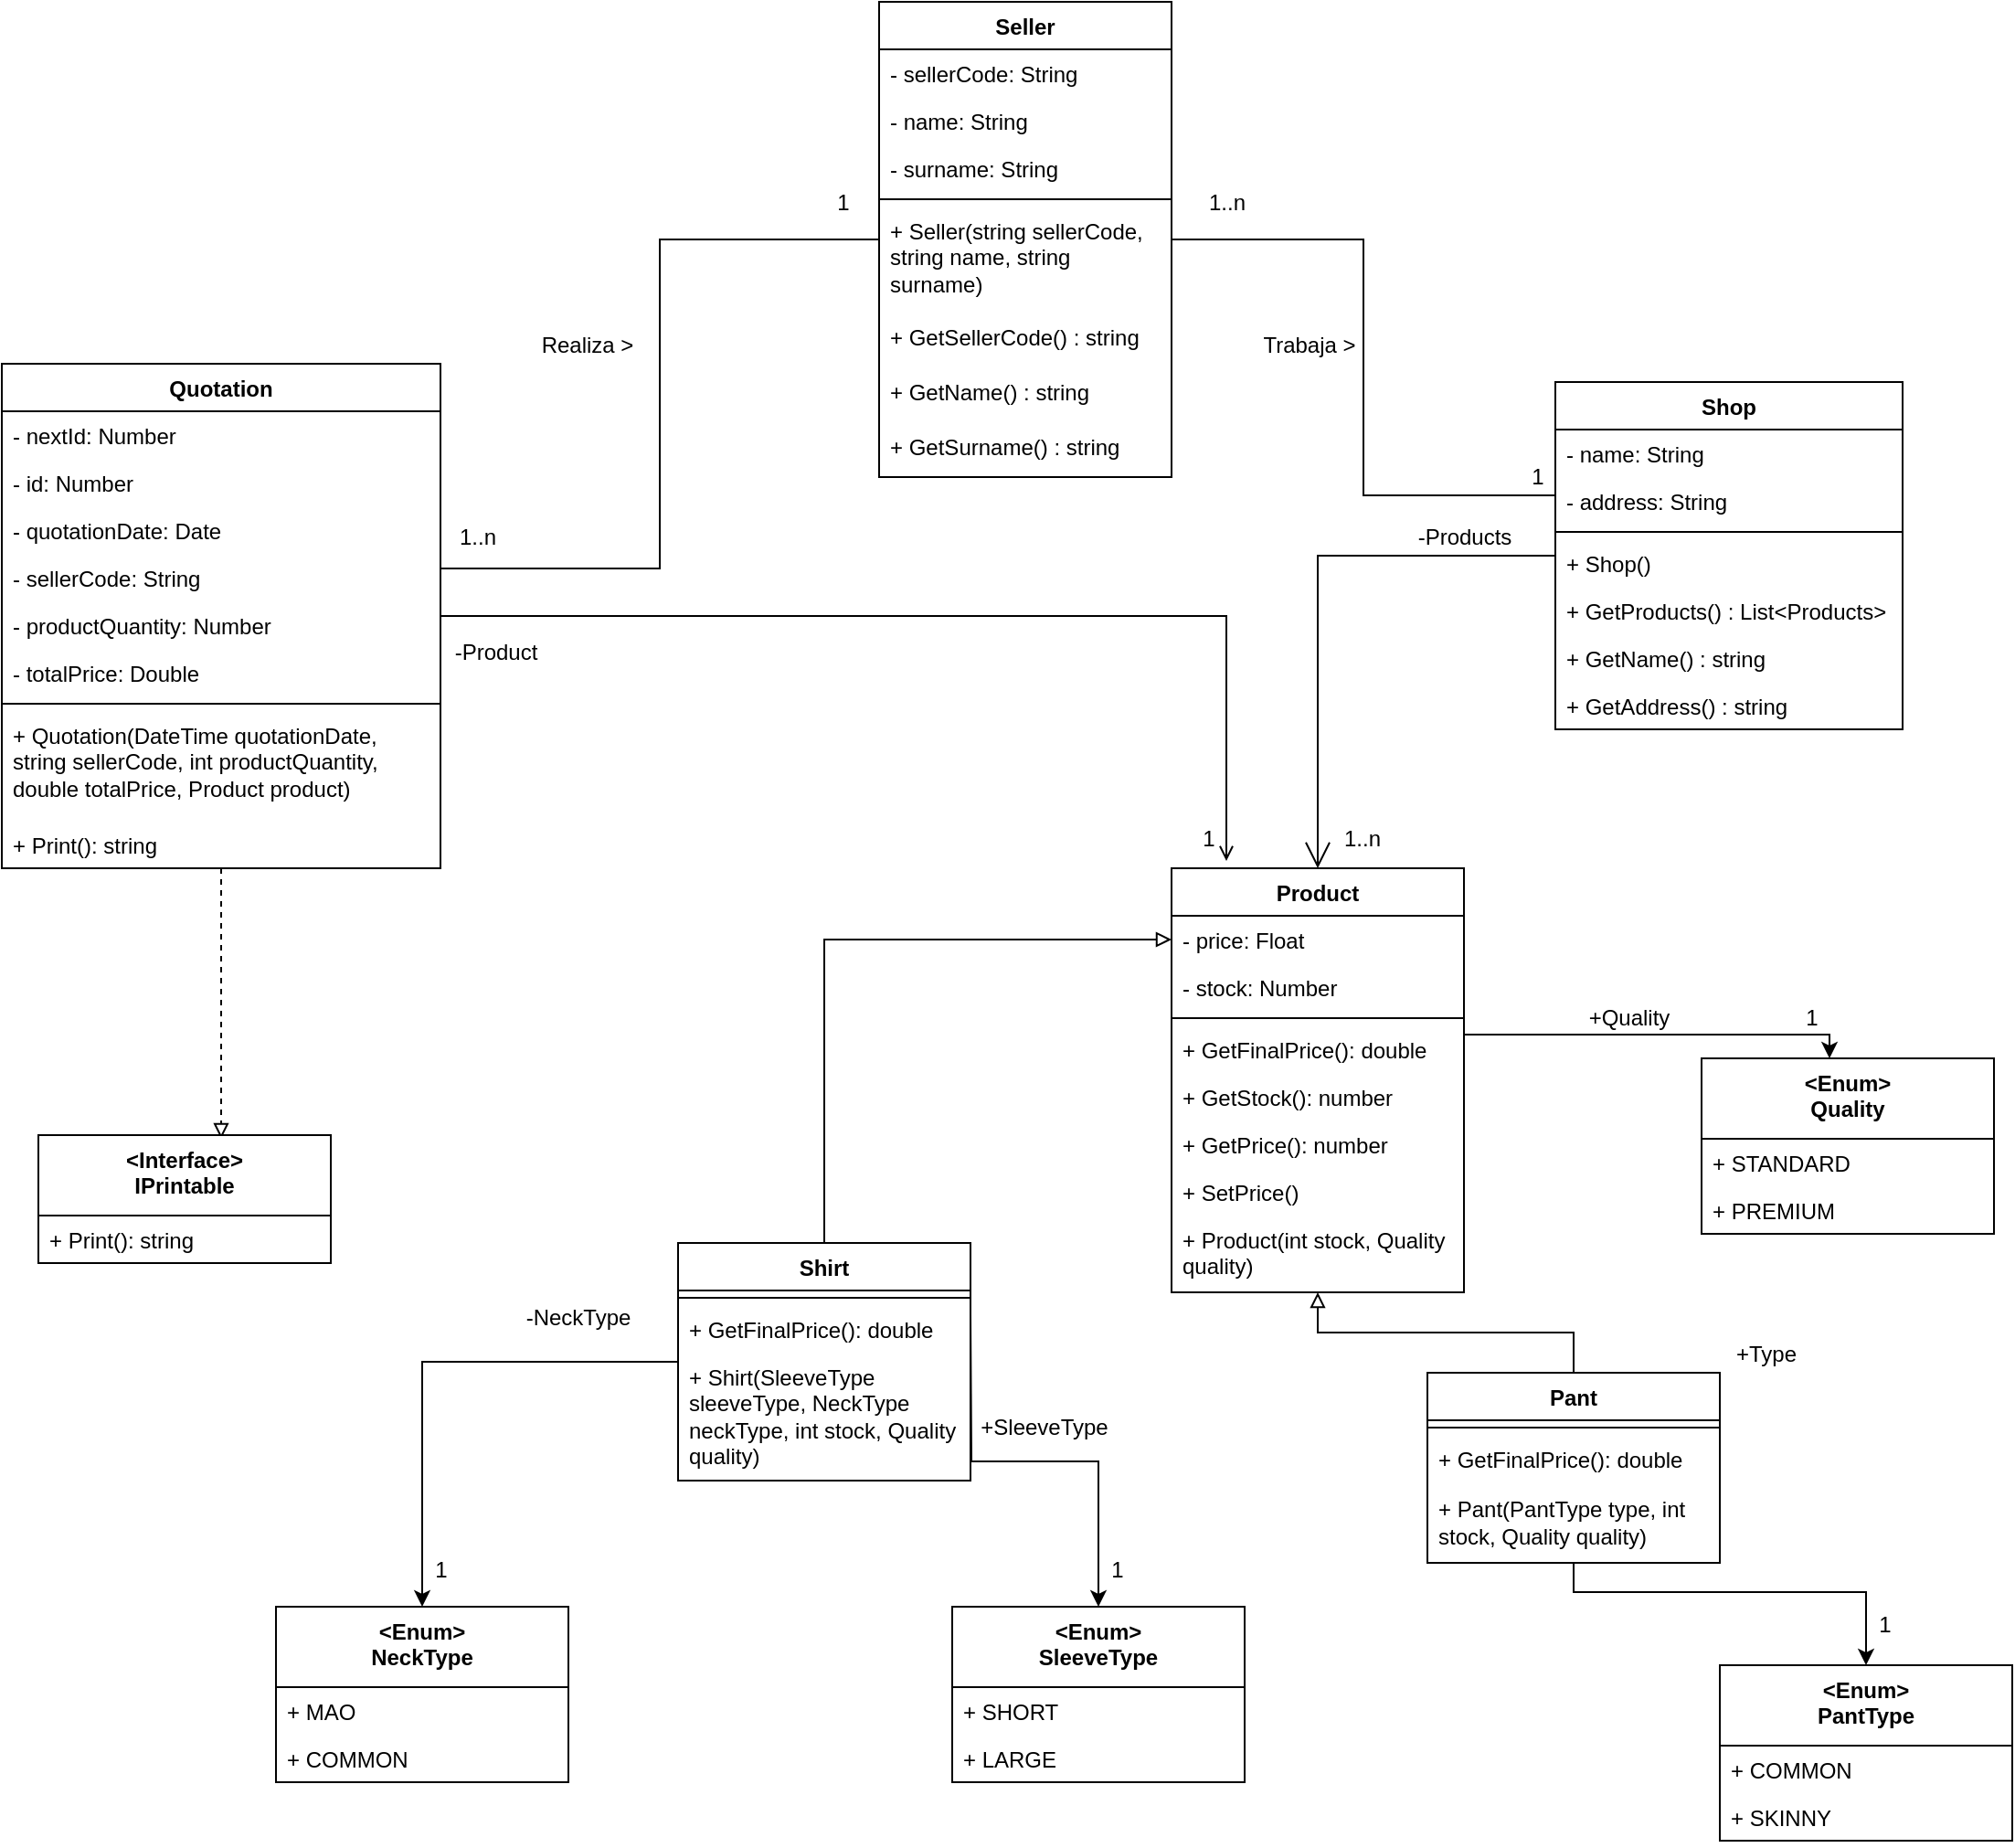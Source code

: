 <mxfile version="18.1.3" type="device"><diagram id="gufX7_0OraQwnI9-ZpHC" name="Page-1"><mxGraphModel dx="1865" dy="547" grid="1" gridSize="10" guides="1" tooltips="1" connect="1" arrows="1" fold="1" page="1" pageScale="1" pageWidth="827" pageHeight="1169" math="0" shadow="0"><root><mxCell id="0"/><mxCell id="1" parent="0"/><mxCell id="kyM4WnEptUj0mPjNoBrA-2" style="edgeStyle=orthogonalEdgeStyle;rounded=0;orthogonalLoop=1;jettySize=auto;html=1;exitX=0.5;exitY=1;exitDx=0;exitDy=0;" parent="1" edge="1"><mxGeometry relative="1" as="geometry"><mxPoint x="-90" y="118" as="sourcePoint"/><mxPoint x="-90" y="118" as="targetPoint"/></mxGeometry></mxCell><mxCell id="KztIpLXlP3H-9PRKGrfS-97" style="edgeStyle=orthogonalEdgeStyle;rounded=0;orthogonalLoop=1;jettySize=auto;html=1;endArrow=none;endFill=0;" parent="1" source="KztIpLXlP3H-9PRKGrfS-1" target="KztIpLXlP3H-9PRKGrfS-11" edge="1"><mxGeometry relative="1" as="geometry"><Array as="points"><mxPoint x="165" y="240"/><mxPoint x="165" y="380"/></Array></mxGeometry></mxCell><mxCell id="KztIpLXlP3H-9PRKGrfS-1" value="Seller" style="swimlane;fontStyle=1;align=center;verticalAlign=top;childLayout=stackLayout;horizontal=1;startSize=26;horizontalStack=0;resizeParent=1;resizeParentMax=0;resizeLast=0;collapsible=1;marginBottom=0;" parent="1" vertex="1"><mxGeometry x="-100" y="110" width="160" height="260" as="geometry"/></mxCell><mxCell id="KztIpLXlP3H-9PRKGrfS-9" value="- sellerCode: String" style="text;strokeColor=none;fillColor=none;align=left;verticalAlign=top;spacingLeft=4;spacingRight=4;overflow=hidden;rotatable=0;points=[[0,0.5],[1,0.5]];portConstraint=eastwest;" parent="KztIpLXlP3H-9PRKGrfS-1" vertex="1"><mxGeometry y="26" width="160" height="26" as="geometry"/></mxCell><mxCell id="KztIpLXlP3H-9PRKGrfS-2" value="- name: String" style="text;strokeColor=none;fillColor=none;align=left;verticalAlign=top;spacingLeft=4;spacingRight=4;overflow=hidden;rotatable=0;points=[[0,0.5],[1,0.5]];portConstraint=eastwest;" parent="KztIpLXlP3H-9PRKGrfS-1" vertex="1"><mxGeometry y="52" width="160" height="26" as="geometry"/></mxCell><mxCell id="KztIpLXlP3H-9PRKGrfS-10" value="- surname: String" style="text;strokeColor=none;fillColor=none;align=left;verticalAlign=top;spacingLeft=4;spacingRight=4;overflow=hidden;rotatable=0;points=[[0,0.5],[1,0.5]];portConstraint=eastwest;" parent="KztIpLXlP3H-9PRKGrfS-1" vertex="1"><mxGeometry y="78" width="160" height="26" as="geometry"/></mxCell><mxCell id="KztIpLXlP3H-9PRKGrfS-3" value="" style="line;strokeWidth=1;fillColor=none;align=left;verticalAlign=middle;spacingTop=-1;spacingLeft=3;spacingRight=3;rotatable=0;labelPosition=right;points=[];portConstraint=eastwest;" parent="KztIpLXlP3H-9PRKGrfS-1" vertex="1"><mxGeometry y="104" width="160" height="8" as="geometry"/></mxCell><mxCell id="KztIpLXlP3H-9PRKGrfS-109" value="+ Seller(string sellerCode, string name, string surname)" style="text;strokeColor=none;fillColor=none;align=left;verticalAlign=top;spacingLeft=4;spacingRight=4;overflow=hidden;rotatable=0;points=[[0,0.5],[1,0.5]];portConstraint=eastwest;whiteSpace=wrap;" parent="KztIpLXlP3H-9PRKGrfS-1" vertex="1"><mxGeometry y="112" width="160" height="58" as="geometry"/></mxCell><mxCell id="KztIpLXlP3H-9PRKGrfS-4" value="+ GetSellerCode() : string" style="text;strokeColor=none;fillColor=none;align=left;verticalAlign=top;spacingLeft=4;spacingRight=4;overflow=hidden;rotatable=0;points=[[0,0.5],[1,0.5]];portConstraint=eastwest;whiteSpace=wrap;" parent="KztIpLXlP3H-9PRKGrfS-1" vertex="1"><mxGeometry y="170" width="160" height="30" as="geometry"/></mxCell><mxCell id="w5jkxcHBwCwFaIQXFkaM-8" value="+ GetName() : string" style="text;strokeColor=none;fillColor=none;align=left;verticalAlign=top;spacingLeft=4;spacingRight=4;overflow=hidden;rotatable=0;points=[[0,0.5],[1,0.5]];portConstraint=eastwest;whiteSpace=wrap;" vertex="1" parent="KztIpLXlP3H-9PRKGrfS-1"><mxGeometry y="200" width="160" height="30" as="geometry"/></mxCell><mxCell id="w5jkxcHBwCwFaIQXFkaM-9" value="+ GetSurname() : string" style="text;strokeColor=none;fillColor=none;align=left;verticalAlign=top;spacingLeft=4;spacingRight=4;overflow=hidden;rotatable=0;points=[[0,0.5],[1,0.5]];portConstraint=eastwest;whiteSpace=wrap;" vertex="1" parent="KztIpLXlP3H-9PRKGrfS-1"><mxGeometry y="230" width="160" height="30" as="geometry"/></mxCell><mxCell id="KztIpLXlP3H-9PRKGrfS-11" value="Shop" style="swimlane;fontStyle=1;align=center;verticalAlign=top;childLayout=stackLayout;horizontal=1;startSize=26;horizontalStack=0;resizeParent=1;resizeParentMax=0;resizeLast=0;collapsible=1;marginBottom=0;" parent="1" vertex="1"><mxGeometry x="270" y="318" width="190" height="190" as="geometry"/></mxCell><mxCell id="KztIpLXlP3H-9PRKGrfS-13" value="- name: String" style="text;strokeColor=none;fillColor=none;align=left;verticalAlign=top;spacingLeft=4;spacingRight=4;overflow=hidden;rotatable=0;points=[[0,0.5],[1,0.5]];portConstraint=eastwest;" parent="KztIpLXlP3H-9PRKGrfS-11" vertex="1"><mxGeometry y="26" width="190" height="26" as="geometry"/></mxCell><mxCell id="KztIpLXlP3H-9PRKGrfS-37" value="- address: String" style="text;strokeColor=none;fillColor=none;align=left;verticalAlign=top;spacingLeft=4;spacingRight=4;overflow=hidden;rotatable=0;points=[[0,0.5],[1,0.5]];portConstraint=eastwest;" parent="KztIpLXlP3H-9PRKGrfS-11" vertex="1"><mxGeometry y="52" width="190" height="26" as="geometry"/></mxCell><mxCell id="KztIpLXlP3H-9PRKGrfS-15" value="" style="line;strokeWidth=1;fillColor=none;align=left;verticalAlign=middle;spacingTop=-1;spacingLeft=3;spacingRight=3;rotatable=0;labelPosition=right;points=[];portConstraint=eastwest;" parent="KztIpLXlP3H-9PRKGrfS-11" vertex="1"><mxGeometry y="78" width="190" height="8" as="geometry"/></mxCell><mxCell id="KztIpLXlP3H-9PRKGrfS-16" value="+ Shop()" style="text;strokeColor=none;fillColor=none;align=left;verticalAlign=top;spacingLeft=4;spacingRight=4;overflow=hidden;rotatable=0;points=[[0,0.5],[1,0.5]];portConstraint=eastwest;" parent="KztIpLXlP3H-9PRKGrfS-11" vertex="1"><mxGeometry y="86" width="190" height="26" as="geometry"/></mxCell><mxCell id="w5jkxcHBwCwFaIQXFkaM-3" value="+ GetProducts() : List&lt;Products&gt;" style="text;strokeColor=none;fillColor=none;align=left;verticalAlign=top;spacingLeft=4;spacingRight=4;overflow=hidden;rotatable=0;points=[[0,0.5],[1,0.5]];portConstraint=eastwest;" vertex="1" parent="KztIpLXlP3H-9PRKGrfS-11"><mxGeometry y="112" width="190" height="26" as="geometry"/></mxCell><mxCell id="w5jkxcHBwCwFaIQXFkaM-4" value="+ GetName() : string" style="text;strokeColor=none;fillColor=none;align=left;verticalAlign=top;spacingLeft=4;spacingRight=4;overflow=hidden;rotatable=0;points=[[0,0.5],[1,0.5]];portConstraint=eastwest;" vertex="1" parent="KztIpLXlP3H-9PRKGrfS-11"><mxGeometry y="138" width="190" height="26" as="geometry"/></mxCell><mxCell id="w5jkxcHBwCwFaIQXFkaM-6" value="+ GetAddress() : string" style="text;strokeColor=none;fillColor=none;align=left;verticalAlign=top;spacingLeft=4;spacingRight=4;overflow=hidden;rotatable=0;points=[[0,0.5],[1,0.5]];portConstraint=eastwest;" vertex="1" parent="KztIpLXlP3H-9PRKGrfS-11"><mxGeometry y="164" width="190" height="26" as="geometry"/></mxCell><mxCell id="KztIpLXlP3H-9PRKGrfS-17" value="Product" style="swimlane;fontStyle=1;align=center;verticalAlign=top;childLayout=stackLayout;horizontal=1;startSize=26;horizontalStack=0;resizeParent=1;resizeParentMax=0;resizeLast=0;collapsible=1;marginBottom=0;" parent="1" vertex="1"><mxGeometry x="60" y="584" width="160" height="232" as="geometry"/></mxCell><mxCell id="KztIpLXlP3H-9PRKGrfS-19" value="- price: Float" style="text;strokeColor=none;fillColor=none;align=left;verticalAlign=top;spacingLeft=4;spacingRight=4;overflow=hidden;rotatable=0;points=[[0,0.5],[1,0.5]];portConstraint=eastwest;" parent="KztIpLXlP3H-9PRKGrfS-17" vertex="1"><mxGeometry y="26" width="160" height="26" as="geometry"/></mxCell><mxCell id="KztIpLXlP3H-9PRKGrfS-51" value="- stock: Number" style="text;strokeColor=none;fillColor=none;align=left;verticalAlign=top;spacingLeft=4;spacingRight=4;overflow=hidden;rotatable=0;points=[[0,0.5],[1,0.5]];portConstraint=eastwest;" parent="KztIpLXlP3H-9PRKGrfS-17" vertex="1"><mxGeometry y="52" width="160" height="26" as="geometry"/></mxCell><mxCell id="KztIpLXlP3H-9PRKGrfS-21" value="" style="line;strokeWidth=1;fillColor=none;align=left;verticalAlign=middle;spacingTop=-1;spacingLeft=3;spacingRight=3;rotatable=0;labelPosition=right;points=[];portConstraint=eastwest;" parent="KztIpLXlP3H-9PRKGrfS-17" vertex="1"><mxGeometry y="78" width="160" height="8" as="geometry"/></mxCell><mxCell id="KztIpLXlP3H-9PRKGrfS-22" value="+ GetFinalPrice(): double" style="text;strokeColor=none;fillColor=none;align=left;verticalAlign=top;spacingLeft=4;spacingRight=4;overflow=hidden;rotatable=0;points=[[0,0.5],[1,0.5]];portConstraint=eastwest;" parent="KztIpLXlP3H-9PRKGrfS-17" vertex="1"><mxGeometry y="86" width="160" height="26" as="geometry"/></mxCell><mxCell id="KztIpLXlP3H-9PRKGrfS-105" value="+ GetStock(): number" style="text;strokeColor=none;fillColor=none;align=left;verticalAlign=top;spacingLeft=4;spacingRight=4;overflow=hidden;rotatable=0;points=[[0,0.5],[1,0.5]];portConstraint=eastwest;" parent="KztIpLXlP3H-9PRKGrfS-17" vertex="1"><mxGeometry y="112" width="160" height="26" as="geometry"/></mxCell><mxCell id="w5jkxcHBwCwFaIQXFkaM-1" value="+ GetPrice(): number" style="text;strokeColor=none;fillColor=none;align=left;verticalAlign=top;spacingLeft=4;spacingRight=4;overflow=hidden;rotatable=0;points=[[0,0.5],[1,0.5]];portConstraint=eastwest;" vertex="1" parent="KztIpLXlP3H-9PRKGrfS-17"><mxGeometry y="138" width="160" height="26" as="geometry"/></mxCell><mxCell id="w5jkxcHBwCwFaIQXFkaM-2" value="+ SetPrice()" style="text;strokeColor=none;fillColor=none;align=left;verticalAlign=top;spacingLeft=4;spacingRight=4;overflow=hidden;rotatable=0;points=[[0,0.5],[1,0.5]];portConstraint=eastwest;" vertex="1" parent="KztIpLXlP3H-9PRKGrfS-17"><mxGeometry y="164" width="160" height="26" as="geometry"/></mxCell><mxCell id="KztIpLXlP3H-9PRKGrfS-107" value="+ Product(int stock, Quality quality)" style="text;strokeColor=none;fillColor=none;align=left;verticalAlign=top;spacingLeft=4;spacingRight=4;overflow=hidden;rotatable=0;points=[[0,0.5],[1,0.5]];portConstraint=eastwest;whiteSpace=wrap;" parent="KztIpLXlP3H-9PRKGrfS-17" vertex="1"><mxGeometry y="190" width="160" height="42" as="geometry"/></mxCell><mxCell id="KztIpLXlP3H-9PRKGrfS-91" style="edgeStyle=orthogonalEdgeStyle;rounded=0;orthogonalLoop=1;jettySize=auto;html=1;endArrow=open;endFill=0;" parent="1" source="KztIpLXlP3H-9PRKGrfS-23" edge="1"><mxGeometry relative="1" as="geometry"><mxPoint x="90" y="580" as="targetPoint"/><Array as="points"><mxPoint x="90" y="446"/></Array></mxGeometry></mxCell><mxCell id="KztIpLXlP3H-9PRKGrfS-93" style="edgeStyle=orthogonalEdgeStyle;rounded=0;orthogonalLoop=1;jettySize=auto;html=1;endArrow=none;endFill=0;" parent="1" source="KztIpLXlP3H-9PRKGrfS-23" target="KztIpLXlP3H-9PRKGrfS-1" edge="1"><mxGeometry relative="1" as="geometry"><Array as="points"><mxPoint x="-220" y="420"/><mxPoint x="-220" y="240"/></Array></mxGeometry></mxCell><mxCell id="KztIpLXlP3H-9PRKGrfS-115" style="edgeStyle=orthogonalEdgeStyle;rounded=0;orthogonalLoop=1;jettySize=auto;html=1;entryX=0.625;entryY=0.029;entryDx=0;entryDy=0;entryPerimeter=0;startArrow=none;startFill=0;endArrow=block;endFill=0;dashed=1;" parent="1" source="KztIpLXlP3H-9PRKGrfS-23" target="KztIpLXlP3H-9PRKGrfS-112" edge="1"><mxGeometry relative="1" as="geometry"><Array as="points"><mxPoint x="-460" y="716"/></Array></mxGeometry></mxCell><mxCell id="KztIpLXlP3H-9PRKGrfS-23" value="Quotation" style="swimlane;fontStyle=1;align=center;verticalAlign=top;childLayout=stackLayout;horizontal=1;startSize=26;horizontalStack=0;resizeParent=1;resizeParentMax=0;resizeLast=0;collapsible=1;marginBottom=0;" parent="1" vertex="1"><mxGeometry x="-580" y="308" width="240" height="276" as="geometry"/></mxCell><mxCell id="KztIpLXlP3H-9PRKGrfS-110" value="- nextId: Number" style="text;strokeColor=none;fillColor=none;align=left;verticalAlign=top;spacingLeft=4;spacingRight=4;overflow=hidden;rotatable=0;points=[[0,0.5],[1,0.5]];portConstraint=eastwest;" parent="KztIpLXlP3H-9PRKGrfS-23" vertex="1"><mxGeometry y="26" width="240" height="26" as="geometry"/></mxCell><mxCell id="KztIpLXlP3H-9PRKGrfS-24" value="- id: Number" style="text;strokeColor=none;fillColor=none;align=left;verticalAlign=top;spacingLeft=4;spacingRight=4;overflow=hidden;rotatable=0;points=[[0,0.5],[1,0.5]];portConstraint=eastwest;" parent="KztIpLXlP3H-9PRKGrfS-23" vertex="1"><mxGeometry y="52" width="240" height="26" as="geometry"/></mxCell><mxCell id="KztIpLXlP3H-9PRKGrfS-25" value="- quotationDate: Date" style="text;strokeColor=none;fillColor=none;align=left;verticalAlign=top;spacingLeft=4;spacingRight=4;overflow=hidden;rotatable=0;points=[[0,0.5],[1,0.5]];portConstraint=eastwest;" parent="KztIpLXlP3H-9PRKGrfS-23" vertex="1"><mxGeometry y="78" width="240" height="26" as="geometry"/></mxCell><mxCell id="KztIpLXlP3H-9PRKGrfS-26" value="- sellerCode: String" style="text;strokeColor=none;fillColor=none;align=left;verticalAlign=top;spacingLeft=4;spacingRight=4;overflow=hidden;rotatable=0;points=[[0,0.5],[1,0.5]];portConstraint=eastwest;" parent="KztIpLXlP3H-9PRKGrfS-23" vertex="1"><mxGeometry y="104" width="240" height="26" as="geometry"/></mxCell><mxCell id="KztIpLXlP3H-9PRKGrfS-29" value="- productQuantity: Number" style="text;strokeColor=none;fillColor=none;align=left;verticalAlign=top;spacingLeft=4;spacingRight=4;overflow=hidden;rotatable=0;points=[[0,0.5],[1,0.5]];portConstraint=eastwest;" parent="KztIpLXlP3H-9PRKGrfS-23" vertex="1"><mxGeometry y="130" width="240" height="26" as="geometry"/></mxCell><mxCell id="KztIpLXlP3H-9PRKGrfS-31" value="- totalPrice: Double" style="text;strokeColor=none;fillColor=none;align=left;verticalAlign=top;spacingLeft=4;spacingRight=4;overflow=hidden;rotatable=0;points=[[0,0.5],[1,0.5]];portConstraint=eastwest;" parent="KztIpLXlP3H-9PRKGrfS-23" vertex="1"><mxGeometry y="156" width="240" height="26" as="geometry"/></mxCell><mxCell id="KztIpLXlP3H-9PRKGrfS-27" value="" style="line;strokeWidth=1;fillColor=none;align=left;verticalAlign=middle;spacingTop=-1;spacingLeft=3;spacingRight=3;rotatable=0;labelPosition=right;points=[];portConstraint=eastwest;" parent="KztIpLXlP3H-9PRKGrfS-23" vertex="1"><mxGeometry y="182" width="240" height="8" as="geometry"/></mxCell><mxCell id="KztIpLXlP3H-9PRKGrfS-28" value="+ Quotation(DateTime quotationDate, string sellerCode, int productQuantity, double totalPrice, Product product)" style="text;strokeColor=none;fillColor=none;align=left;verticalAlign=top;spacingLeft=4;spacingRight=4;overflow=hidden;rotatable=0;points=[[0,0.5],[1,0.5]];portConstraint=eastwest;whiteSpace=wrap;" parent="KztIpLXlP3H-9PRKGrfS-23" vertex="1"><mxGeometry y="190" width="240" height="60" as="geometry"/></mxCell><mxCell id="KztIpLXlP3H-9PRKGrfS-111" value="+ Print(): string" style="text;strokeColor=none;fillColor=none;align=left;verticalAlign=top;spacingLeft=4;spacingRight=4;overflow=hidden;rotatable=0;points=[[0,0.5],[1,0.5]];portConstraint=eastwest;" parent="KztIpLXlP3H-9PRKGrfS-23" vertex="1"><mxGeometry y="250" width="240" height="26" as="geometry"/></mxCell><mxCell id="KztIpLXlP3H-9PRKGrfS-40" value="" style="endArrow=open;html=1;endSize=12;startArrow=none;startSize=14;startFill=0;edgeStyle=orthogonalEdgeStyle;align=left;verticalAlign=bottom;rounded=0;endFill=0;" parent="1" source="KztIpLXlP3H-9PRKGrfS-11" target="KztIpLXlP3H-9PRKGrfS-17" edge="1"><mxGeometry x="-1" y="-12" relative="1" as="geometry"><mxPoint x="50" y="248" as="sourcePoint"/><mxPoint x="210" y="248" as="targetPoint"/><mxPoint x="10" y="6" as="offset"/></mxGeometry></mxCell><mxCell id="KztIpLXlP3H-9PRKGrfS-42" value="&lt;Enum&gt;&#10;Quality" style="swimlane;fontStyle=1;align=center;verticalAlign=top;childLayout=stackLayout;horizontal=1;startSize=44;horizontalStack=0;resizeParent=1;resizeParentMax=0;resizeLast=0;collapsible=1;marginBottom=0;" parent="1" vertex="1"><mxGeometry x="350" y="688" width="160" height="96" as="geometry"/></mxCell><mxCell id="KztIpLXlP3H-9PRKGrfS-43" value="+ STANDARD" style="text;strokeColor=none;fillColor=none;align=left;verticalAlign=top;spacingLeft=4;spacingRight=4;overflow=hidden;rotatable=0;points=[[0,0.5],[1,0.5]];portConstraint=eastwest;" parent="KztIpLXlP3H-9PRKGrfS-42" vertex="1"><mxGeometry y="44" width="160" height="26" as="geometry"/></mxCell><mxCell id="KztIpLXlP3H-9PRKGrfS-44" value="+ PREMIUM" style="text;strokeColor=none;fillColor=none;align=left;verticalAlign=top;spacingLeft=4;spacingRight=4;overflow=hidden;rotatable=0;points=[[0,0.5],[1,0.5]];portConstraint=eastwest;" parent="KztIpLXlP3H-9PRKGrfS-42" vertex="1"><mxGeometry y="70" width="160" height="26" as="geometry"/></mxCell><mxCell id="KztIpLXlP3H-9PRKGrfS-48" style="edgeStyle=orthogonalEdgeStyle;rounded=0;orthogonalLoop=1;jettySize=auto;html=1;exitX=1;exitY=0.5;exitDx=0;exitDy=0;" parent="1" source="KztIpLXlP3H-9PRKGrfS-19" target="KztIpLXlP3H-9PRKGrfS-42" edge="1"><mxGeometry relative="1" as="geometry"><mxPoint x="30" y="688" as="sourcePoint"/><Array as="points"><mxPoint x="420" y="675"/></Array></mxGeometry></mxCell><mxCell id="KztIpLXlP3H-9PRKGrfS-49" value="1" style="text;html=1;align=center;verticalAlign=middle;resizable=0;points=[];autosize=1;strokeColor=none;fillColor=none;" parent="1" vertex="1"><mxGeometry x="400" y="656" width="20" height="20" as="geometry"/></mxCell><mxCell id="KztIpLXlP3H-9PRKGrfS-50" value="+Quality" style="text;html=1;align=center;verticalAlign=middle;resizable=0;points=[];autosize=1;strokeColor=none;fillColor=none;" parent="1" vertex="1"><mxGeometry x="280" y="656" width="60" height="20" as="geometry"/></mxCell><mxCell id="KztIpLXlP3H-9PRKGrfS-83" style="edgeStyle=orthogonalEdgeStyle;rounded=0;orthogonalLoop=1;jettySize=auto;html=1;entryX=0.5;entryY=0;entryDx=0;entryDy=0;" parent="1" source="KztIpLXlP3H-9PRKGrfS-55" target="KztIpLXlP3H-9PRKGrfS-74" edge="1"><mxGeometry relative="1" as="geometry"/></mxCell><mxCell id="KztIpLXlP3H-9PRKGrfS-89" style="edgeStyle=orthogonalEdgeStyle;rounded=0;orthogonalLoop=1;jettySize=auto;html=1;entryX=0;entryY=0.5;entryDx=0;entryDy=0;endArrow=block;endFill=0;" parent="1" source="KztIpLXlP3H-9PRKGrfS-55" target="KztIpLXlP3H-9PRKGrfS-19" edge="1"><mxGeometry relative="1" as="geometry"/></mxCell><mxCell id="KztIpLXlP3H-9PRKGrfS-55" value="Shirt" style="swimlane;fontStyle=1;align=center;verticalAlign=top;childLayout=stackLayout;horizontal=1;startSize=26;horizontalStack=0;resizeParent=1;resizeParentMax=0;resizeLast=0;collapsible=1;marginBottom=0;" parent="1" vertex="1"><mxGeometry x="-210" y="789" width="160" height="130" as="geometry"/></mxCell><mxCell id="KztIpLXlP3H-9PRKGrfS-60" value="" style="line;strokeWidth=1;fillColor=none;align=left;verticalAlign=middle;spacingTop=-1;spacingLeft=3;spacingRight=3;rotatable=0;labelPosition=right;points=[];portConstraint=eastwest;" parent="KztIpLXlP3H-9PRKGrfS-55" vertex="1"><mxGeometry y="26" width="160" height="8" as="geometry"/></mxCell><mxCell id="KztIpLXlP3H-9PRKGrfS-108" value="+ GetFinalPrice(): double" style="text;strokeColor=none;fillColor=none;align=left;verticalAlign=top;spacingLeft=4;spacingRight=4;overflow=hidden;rotatable=0;points=[[0,0.5],[1,0.5]];portConstraint=eastwest;" parent="KztIpLXlP3H-9PRKGrfS-55" vertex="1"><mxGeometry y="34" width="160" height="26" as="geometry"/></mxCell><mxCell id="KztIpLXlP3H-9PRKGrfS-61" value="+ Shirt(SleeveType sleeveType, NeckType neckType, int stock, Quality quality)" style="text;strokeColor=none;fillColor=none;align=left;verticalAlign=top;spacingLeft=4;spacingRight=4;overflow=hidden;rotatable=0;points=[[0,0.5],[1,0.5]];portConstraint=eastwest;whiteSpace=wrap;" parent="KztIpLXlP3H-9PRKGrfS-55" vertex="1"><mxGeometry y="60" width="160" height="70" as="geometry"/></mxCell><mxCell id="KztIpLXlP3H-9PRKGrfS-71" style="edgeStyle=orthogonalEdgeStyle;rounded=0;orthogonalLoop=1;jettySize=auto;html=1;" parent="1" source="KztIpLXlP3H-9PRKGrfS-62" target="KztIpLXlP3H-9PRKGrfS-68" edge="1"><mxGeometry relative="1" as="geometry"><Array as="points"><mxPoint x="280" y="980"/><mxPoint x="440" y="980"/></Array></mxGeometry></mxCell><mxCell id="KztIpLXlP3H-9PRKGrfS-88" style="edgeStyle=orthogonalEdgeStyle;rounded=0;orthogonalLoop=1;jettySize=auto;html=1;endArrow=block;endFill=0;" parent="1" source="KztIpLXlP3H-9PRKGrfS-62" target="KztIpLXlP3H-9PRKGrfS-17" edge="1"><mxGeometry relative="1" as="geometry"/></mxCell><mxCell id="KztIpLXlP3H-9PRKGrfS-62" value="Pant" style="swimlane;fontStyle=1;align=center;verticalAlign=top;childLayout=stackLayout;horizontal=1;startSize=26;horizontalStack=0;resizeParent=1;resizeParentMax=0;resizeLast=0;collapsible=1;marginBottom=0;" parent="1" vertex="1"><mxGeometry x="200" y="860" width="160" height="104" as="geometry"/></mxCell><mxCell id="KztIpLXlP3H-9PRKGrfS-66" value="" style="line;strokeWidth=1;fillColor=none;align=left;verticalAlign=middle;spacingTop=-1;spacingLeft=3;spacingRight=3;rotatable=0;labelPosition=right;points=[];portConstraint=eastwest;" parent="KztIpLXlP3H-9PRKGrfS-62" vertex="1"><mxGeometry y="26" width="160" height="8" as="geometry"/></mxCell><mxCell id="KztIpLXlP3H-9PRKGrfS-106" value="+ GetFinalPrice(): double" style="text;strokeColor=none;fillColor=none;align=left;verticalAlign=top;spacingLeft=4;spacingRight=4;overflow=hidden;rotatable=0;points=[[0,0.5],[1,0.5]];portConstraint=eastwest;" parent="KztIpLXlP3H-9PRKGrfS-62" vertex="1"><mxGeometry y="34" width="160" height="26" as="geometry"/></mxCell><mxCell id="KztIpLXlP3H-9PRKGrfS-67" value="+ Pant(PantType type, int stock, Quality quality)" style="text;strokeColor=none;fillColor=none;align=left;verticalAlign=middle;spacingLeft=4;spacingRight=4;overflow=hidden;rotatable=0;points=[[0,0.5],[1,0.5]];portConstraint=eastwest;whiteSpace=wrap;" parent="KztIpLXlP3H-9PRKGrfS-62" vertex="1"><mxGeometry y="60" width="160" height="44" as="geometry"/></mxCell><mxCell id="KztIpLXlP3H-9PRKGrfS-68" value="&lt;Enum&gt;&#10;PantType" style="swimlane;fontStyle=1;align=center;verticalAlign=top;childLayout=stackLayout;horizontal=1;startSize=44;horizontalStack=0;resizeParent=1;resizeParentMax=0;resizeLast=0;collapsible=1;marginBottom=0;" parent="1" vertex="1"><mxGeometry x="360" y="1020" width="160" height="96" as="geometry"/></mxCell><mxCell id="KztIpLXlP3H-9PRKGrfS-69" value="+ COMMON" style="text;strokeColor=none;fillColor=none;align=left;verticalAlign=top;spacingLeft=4;spacingRight=4;overflow=hidden;rotatable=0;points=[[0,0.5],[1,0.5]];portConstraint=eastwest;" parent="KztIpLXlP3H-9PRKGrfS-68" vertex="1"><mxGeometry y="44" width="160" height="26" as="geometry"/></mxCell><mxCell id="KztIpLXlP3H-9PRKGrfS-70" value="+ SKINNY" style="text;strokeColor=none;fillColor=none;align=left;verticalAlign=top;spacingLeft=4;spacingRight=4;overflow=hidden;rotatable=0;points=[[0,0.5],[1,0.5]];portConstraint=eastwest;" parent="KztIpLXlP3H-9PRKGrfS-68" vertex="1"><mxGeometry y="70" width="160" height="26" as="geometry"/></mxCell><mxCell id="KztIpLXlP3H-9PRKGrfS-72" value="1" style="text;html=1;align=center;verticalAlign=middle;resizable=0;points=[];autosize=1;strokeColor=none;fillColor=none;" parent="1" vertex="1"><mxGeometry x="440" y="988" width="20" height="20" as="geometry"/></mxCell><mxCell id="KztIpLXlP3H-9PRKGrfS-73" value="+Type" style="text;html=1;align=center;verticalAlign=middle;resizable=0;points=[];autosize=1;strokeColor=none;fillColor=none;" parent="1" vertex="1"><mxGeometry x="360" y="840" width="50" height="20" as="geometry"/></mxCell><mxCell id="KztIpLXlP3H-9PRKGrfS-74" value="&lt;Enum&gt;&#10;NeckType" style="swimlane;fontStyle=1;align=center;verticalAlign=top;childLayout=stackLayout;horizontal=1;startSize=44;horizontalStack=0;resizeParent=1;resizeParentMax=0;resizeLast=0;collapsible=1;marginBottom=0;" parent="1" vertex="1"><mxGeometry x="-430" y="988" width="160" height="96" as="geometry"/></mxCell><mxCell id="KztIpLXlP3H-9PRKGrfS-75" value="+ MAO" style="text;strokeColor=none;fillColor=none;align=left;verticalAlign=top;spacingLeft=4;spacingRight=4;overflow=hidden;rotatable=0;points=[[0,0.5],[1,0.5]];portConstraint=eastwest;" parent="KztIpLXlP3H-9PRKGrfS-74" vertex="1"><mxGeometry y="44" width="160" height="26" as="geometry"/></mxCell><mxCell id="KztIpLXlP3H-9PRKGrfS-76" value="+ COMMON" style="text;strokeColor=none;fillColor=none;align=left;verticalAlign=top;spacingLeft=4;spacingRight=4;overflow=hidden;rotatable=0;points=[[0,0.5],[1,0.5]];portConstraint=eastwest;" parent="KztIpLXlP3H-9PRKGrfS-74" vertex="1"><mxGeometry y="70" width="160" height="26" as="geometry"/></mxCell><mxCell id="KztIpLXlP3H-9PRKGrfS-77" value="&lt;Enum&gt;&#10;SleeveType" style="swimlane;fontStyle=1;align=center;verticalAlign=top;childLayout=stackLayout;horizontal=1;startSize=44;horizontalStack=0;resizeParent=1;resizeParentMax=0;resizeLast=0;collapsible=1;marginBottom=0;" parent="1" vertex="1"><mxGeometry x="-60" y="988" width="160" height="96" as="geometry"/></mxCell><mxCell id="KztIpLXlP3H-9PRKGrfS-78" value="+ SHORT" style="text;strokeColor=none;fillColor=none;align=left;verticalAlign=top;spacingLeft=4;spacingRight=4;overflow=hidden;rotatable=0;points=[[0,0.5],[1,0.5]];portConstraint=eastwest;" parent="KztIpLXlP3H-9PRKGrfS-77" vertex="1"><mxGeometry y="44" width="160" height="26" as="geometry"/></mxCell><mxCell id="KztIpLXlP3H-9PRKGrfS-79" value="+ LARGE" style="text;strokeColor=none;fillColor=none;align=left;verticalAlign=top;spacingLeft=4;spacingRight=4;overflow=hidden;rotatable=0;points=[[0,0.5],[1,0.5]];portConstraint=eastwest;" parent="KztIpLXlP3H-9PRKGrfS-77" vertex="1"><mxGeometry y="70" width="160" height="26" as="geometry"/></mxCell><mxCell id="KztIpLXlP3H-9PRKGrfS-82" style="edgeStyle=orthogonalEdgeStyle;rounded=0;orthogonalLoop=1;jettySize=auto;html=1;" parent="1" target="KztIpLXlP3H-9PRKGrfS-77" edge="1"><mxGeometry relative="1" as="geometry"><mxPoint x="-50" y="828" as="sourcePoint"/></mxGeometry></mxCell><mxCell id="KztIpLXlP3H-9PRKGrfS-84" value="1" style="text;html=1;align=center;verticalAlign=middle;resizable=0;points=[];autosize=1;strokeColor=none;fillColor=none;" parent="1" vertex="1"><mxGeometry x="20" y="958" width="20" height="20" as="geometry"/></mxCell><mxCell id="KztIpLXlP3H-9PRKGrfS-85" value="1" style="text;html=1;align=center;verticalAlign=middle;resizable=0;points=[];autosize=1;strokeColor=none;fillColor=none;" parent="1" vertex="1"><mxGeometry x="-350" y="958" width="20" height="20" as="geometry"/></mxCell><mxCell id="KztIpLXlP3H-9PRKGrfS-86" value="+SleeveType" style="text;html=1;align=center;verticalAlign=middle;resizable=0;points=[];autosize=1;strokeColor=none;fillColor=none;" parent="1" vertex="1"><mxGeometry x="-55" y="880" width="90" height="20" as="geometry"/></mxCell><mxCell id="KztIpLXlP3H-9PRKGrfS-87" value="-NeckType" style="text;html=1;align=center;verticalAlign=middle;resizable=0;points=[];autosize=1;strokeColor=none;fillColor=none;" parent="1" vertex="1"><mxGeometry x="-300" y="820" width="70" height="20" as="geometry"/></mxCell><mxCell id="KztIpLXlP3H-9PRKGrfS-92" value="-Product" style="text;html=1;align=center;verticalAlign=middle;resizable=0;points=[];autosize=1;strokeColor=none;fillColor=none;" parent="1" vertex="1"><mxGeometry x="-340" y="456" width="60" height="20" as="geometry"/></mxCell><mxCell id="KztIpLXlP3H-9PRKGrfS-94" value="1" style="text;html=1;align=center;verticalAlign=middle;resizable=0;points=[];autosize=1;strokeColor=none;fillColor=none;" parent="1" vertex="1"><mxGeometry x="-130" y="210" width="20" height="20" as="geometry"/></mxCell><mxCell id="KztIpLXlP3H-9PRKGrfS-95" value="Realiza &amp;gt;" style="text;html=1;align=center;verticalAlign=middle;resizable=0;points=[];autosize=1;strokeColor=none;fillColor=none;" parent="1" vertex="1"><mxGeometry x="-295" y="288" width="70" height="20" as="geometry"/></mxCell><mxCell id="KztIpLXlP3H-9PRKGrfS-96" value="1..n" style="text;html=1;align=center;verticalAlign=middle;resizable=0;points=[];autosize=1;strokeColor=none;fillColor=none;" parent="1" vertex="1"><mxGeometry x="-340" y="393" width="40" height="20" as="geometry"/></mxCell><mxCell id="KztIpLXlP3H-9PRKGrfS-98" value="1..n" style="text;html=1;align=center;verticalAlign=middle;resizable=0;points=[];autosize=1;strokeColor=none;fillColor=none;" parent="1" vertex="1"><mxGeometry x="70" y="210" width="40" height="20" as="geometry"/></mxCell><mxCell id="KztIpLXlP3H-9PRKGrfS-99" value="Trabaja &amp;gt;" style="text;html=1;align=center;verticalAlign=middle;resizable=0;points=[];autosize=1;strokeColor=none;fillColor=none;" parent="1" vertex="1"><mxGeometry x="100" y="288" width="70" height="20" as="geometry"/></mxCell><mxCell id="KztIpLXlP3H-9PRKGrfS-100" value="1" style="text;html=1;align=center;verticalAlign=middle;resizable=0;points=[];autosize=1;strokeColor=none;fillColor=none;" parent="1" vertex="1"><mxGeometry x="250" y="360" width="20" height="20" as="geometry"/></mxCell><mxCell id="KztIpLXlP3H-9PRKGrfS-101" value="-Products" style="text;html=1;align=center;verticalAlign=middle;resizable=0;points=[];autosize=1;strokeColor=none;fillColor=none;" parent="1" vertex="1"><mxGeometry x="185" y="393" width="70" height="20" as="geometry"/></mxCell><mxCell id="KztIpLXlP3H-9PRKGrfS-102" value="1..n" style="text;html=1;align=center;verticalAlign=middle;resizable=0;points=[];autosize=1;strokeColor=none;fillColor=none;" parent="1" vertex="1"><mxGeometry x="144" y="558" width="40" height="20" as="geometry"/></mxCell><mxCell id="KztIpLXlP3H-9PRKGrfS-112" value="&lt;Interface&gt;&#10;IPrintable" style="swimlane;fontStyle=1;align=center;verticalAlign=top;childLayout=stackLayout;horizontal=1;startSize=44;horizontalStack=0;resizeParent=1;resizeParentMax=0;resizeLast=0;collapsible=1;marginBottom=0;" parent="1" vertex="1"><mxGeometry x="-560" y="730" width="160" height="70" as="geometry"/></mxCell><mxCell id="KztIpLXlP3H-9PRKGrfS-113" value="+ Print(): string" style="text;strokeColor=none;fillColor=none;align=left;verticalAlign=top;spacingLeft=4;spacingRight=4;overflow=hidden;rotatable=0;points=[[0,0.5],[1,0.5]];portConstraint=eastwest;" parent="KztIpLXlP3H-9PRKGrfS-112" vertex="1"><mxGeometry y="44" width="160" height="26" as="geometry"/></mxCell><mxCell id="rBytmBrsk9RrocreLDFc-1" value="1" style="text;html=1;align=center;verticalAlign=middle;resizable=0;points=[];autosize=1;strokeColor=none;fillColor=none;" parent="1" vertex="1"><mxGeometry x="70" y="558" width="20" height="20" as="geometry"/></mxCell></root></mxGraphModel></diagram></mxfile>